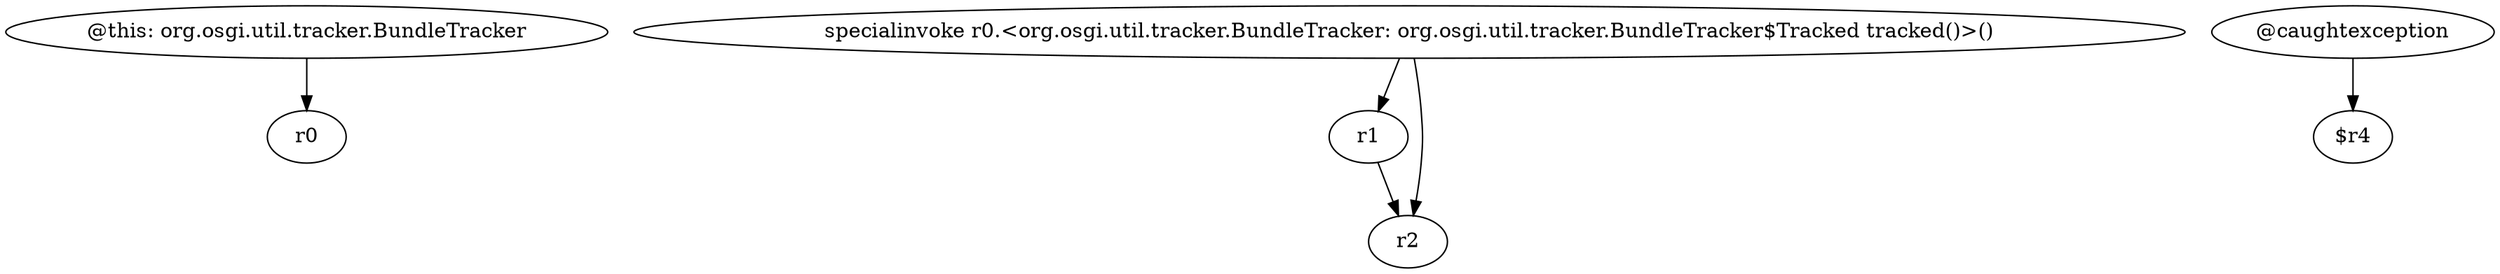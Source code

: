 digraph g {
0[label="@this: org.osgi.util.tracker.BundleTracker"]
1[label="r0"]
0->1[label=""]
2[label="r1"]
3[label="r2"]
2->3[label=""]
4[label="specialinvoke r0.<org.osgi.util.tracker.BundleTracker: org.osgi.util.tracker.BundleTracker$Tracked tracked()>()"]
4->2[label=""]
4->3[label=""]
5[label="@caughtexception"]
6[label="$r4"]
5->6[label=""]
}